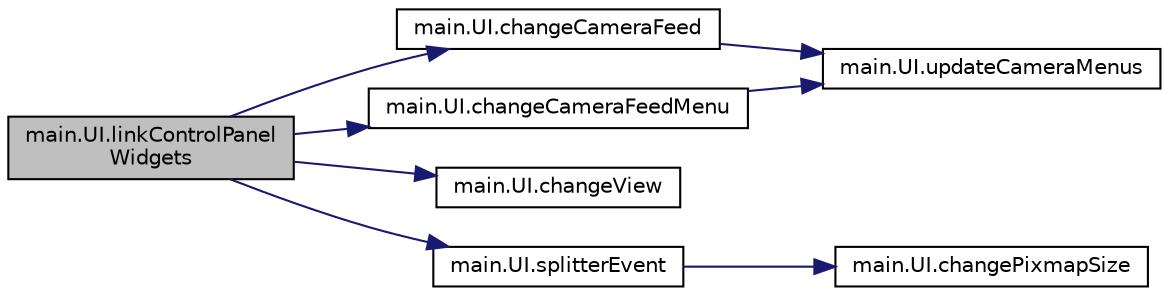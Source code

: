 digraph "main.UI.linkControlPanelWidgets"
{
 // LATEX_PDF_SIZE
  edge [fontname="Helvetica",fontsize="10",labelfontname="Helvetica",labelfontsize="10"];
  node [fontname="Helvetica",fontsize="10",shape=record];
  rankdir="LR";
  Node1 [label="main.UI.linkControlPanel\lWidgets",height=0.2,width=0.4,color="black", fillcolor="grey75", style="filled", fontcolor="black",tooltip="WIDGET LINKING FUNCTIONS ###."];
  Node1 -> Node2 [color="midnightblue",fontsize="10",style="solid",fontname="Helvetica"];
  Node2 [label="main.UI.changeCameraFeed",height=0.2,width=0.4,color="black", fillcolor="white", style="filled",URL="$classmain_1_1_u_i.html#afc8ca14b148fb0a73aa65f13ac5daf13",tooltip=" "];
  Node2 -> Node3 [color="midnightblue",fontsize="10",style="solid",fontname="Helvetica"];
  Node3 [label="main.UI.updateCameraMenus",height=0.2,width=0.4,color="black", fillcolor="white", style="filled",URL="$classmain_1_1_u_i.html#a2de9edb859b5c4f7ea5510691a27d074",tooltip=" "];
  Node1 -> Node4 [color="midnightblue",fontsize="10",style="solid",fontname="Helvetica"];
  Node4 [label="main.UI.changeCameraFeedMenu",height=0.2,width=0.4,color="black", fillcolor="white", style="filled",URL="$classmain_1_1_u_i.html#a31033b82c4f4c625c8a8ecda5c892c87",tooltip=" "];
  Node4 -> Node3 [color="midnightblue",fontsize="10",style="solid",fontname="Helvetica"];
  Node1 -> Node5 [color="midnightblue",fontsize="10",style="solid",fontname="Helvetica"];
  Node5 [label="main.UI.changeView",height=0.2,width=0.4,color="black", fillcolor="white", style="filled",URL="$classmain_1_1_u_i.html#a73868911b43067845442a3598d480e2f",tooltip="OTHER FUNCTIONS #####."];
  Node1 -> Node6 [color="midnightblue",fontsize="10",style="solid",fontname="Helvetica"];
  Node6 [label="main.UI.splitterEvent",height=0.2,width=0.4,color="black", fillcolor="white", style="filled",URL="$classmain_1_1_u_i.html#a5b3b8908654bb9b4190c0b406ca4bbae",tooltip=" "];
  Node6 -> Node7 [color="midnightblue",fontsize="10",style="solid",fontname="Helvetica"];
  Node7 [label="main.UI.changePixmapSize",height=0.2,width=0.4,color="black", fillcolor="white", style="filled",URL="$classmain_1_1_u_i.html#ac8742e7bee47642dbd9239fbc45ebf26",tooltip=" "];
}
